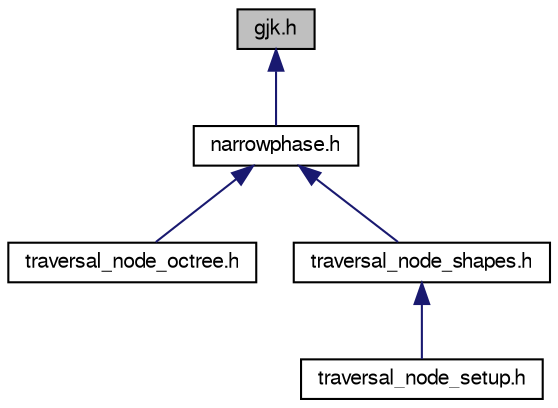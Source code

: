 digraph "gjk.h"
{
  edge [fontname="FreeSans",fontsize="10",labelfontname="FreeSans",labelfontsize="10"];
  node [fontname="FreeSans",fontsize="10",shape=record];
  Node1 [label="gjk.h",height=0.2,width=0.4,color="black", fillcolor="grey75", style="filled" fontcolor="black"];
  Node1 -> Node2 [dir="back",color="midnightblue",fontsize="10",style="solid",fontname="FreeSans"];
  Node2 [label="narrowphase.h",height=0.2,width=0.4,color="black", fillcolor="white", style="filled",URL="$a00291.html"];
  Node2 -> Node3 [dir="back",color="midnightblue",fontsize="10",style="solid",fontname="FreeSans"];
  Node3 [label="traversal_node_octree.h",height=0.2,width=0.4,color="black", fillcolor="white", style="filled",URL="$a00314.html"];
  Node2 -> Node4 [dir="back",color="midnightblue",fontsize="10",style="solid",fontname="FreeSans"];
  Node4 [label="traversal_node_shapes.h",height=0.2,width=0.4,color="black", fillcolor="white", style="filled",URL="$a00316.html"];
  Node4 -> Node5 [dir="back",color="midnightblue",fontsize="10",style="solid",fontname="FreeSans"];
  Node5 [label="traversal_node_setup.h",height=0.2,width=0.4,color="black", fillcolor="white", style="filled",URL="$a00315.html"];
}
